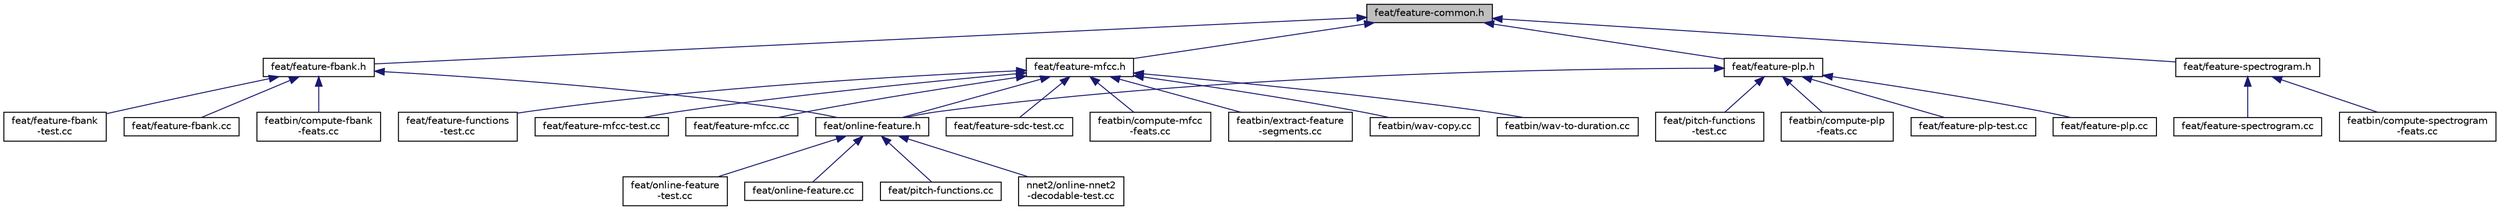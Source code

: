 digraph "feat/feature-common.h"
{
  edge [fontname="Helvetica",fontsize="10",labelfontname="Helvetica",labelfontsize="10"];
  node [fontname="Helvetica",fontsize="10",shape=record];
  Node68 [label="feat/feature-common.h",height=0.2,width=0.4,color="black", fillcolor="grey75", style="filled", fontcolor="black"];
  Node68 -> Node69 [dir="back",color="midnightblue",fontsize="10",style="solid",fontname="Helvetica"];
  Node69 [label="feat/feature-fbank.h",height=0.2,width=0.4,color="black", fillcolor="white", style="filled",URL="$feature-fbank_8h.html"];
  Node69 -> Node70 [dir="back",color="midnightblue",fontsize="10",style="solid",fontname="Helvetica"];
  Node70 [label="feat/feature-fbank\l-test.cc",height=0.2,width=0.4,color="black", fillcolor="white", style="filled",URL="$feature-fbank-test_8cc.html"];
  Node69 -> Node71 [dir="back",color="midnightblue",fontsize="10",style="solid",fontname="Helvetica"];
  Node71 [label="feat/feature-fbank.cc",height=0.2,width=0.4,color="black", fillcolor="white", style="filled",URL="$feature-fbank_8cc.html"];
  Node69 -> Node72 [dir="back",color="midnightblue",fontsize="10",style="solid",fontname="Helvetica"];
  Node72 [label="feat/online-feature.h",height=0.2,width=0.4,color="black", fillcolor="white", style="filled",URL="$online-feature_8h.html"];
  Node72 -> Node73 [dir="back",color="midnightblue",fontsize="10",style="solid",fontname="Helvetica"];
  Node73 [label="feat/online-feature\l-test.cc",height=0.2,width=0.4,color="black", fillcolor="white", style="filled",URL="$online-feature-test_8cc.html"];
  Node72 -> Node74 [dir="back",color="midnightblue",fontsize="10",style="solid",fontname="Helvetica"];
  Node74 [label="feat/online-feature.cc",height=0.2,width=0.4,color="black", fillcolor="white", style="filled",URL="$online-feature_8cc.html"];
  Node72 -> Node75 [dir="back",color="midnightblue",fontsize="10",style="solid",fontname="Helvetica"];
  Node75 [label="feat/pitch-functions.cc",height=0.2,width=0.4,color="black", fillcolor="white", style="filled",URL="$pitch-functions_8cc.html"];
  Node72 -> Node76 [dir="back",color="midnightblue",fontsize="10",style="solid",fontname="Helvetica"];
  Node76 [label="nnet2/online-nnet2\l-decodable-test.cc",height=0.2,width=0.4,color="black", fillcolor="white", style="filled",URL="$online-nnet2-decodable-test_8cc.html"];
  Node69 -> Node77 [dir="back",color="midnightblue",fontsize="10",style="solid",fontname="Helvetica"];
  Node77 [label="featbin/compute-fbank\l-feats.cc",height=0.2,width=0.4,color="black", fillcolor="white", style="filled",URL="$compute-fbank-feats_8cc.html"];
  Node68 -> Node78 [dir="back",color="midnightblue",fontsize="10",style="solid",fontname="Helvetica"];
  Node78 [label="feat/feature-mfcc.h",height=0.2,width=0.4,color="black", fillcolor="white", style="filled",URL="$feature-mfcc_8h.html"];
  Node78 -> Node79 [dir="back",color="midnightblue",fontsize="10",style="solid",fontname="Helvetica"];
  Node79 [label="feat/feature-functions\l-test.cc",height=0.2,width=0.4,color="black", fillcolor="white", style="filled",URL="$feature-functions-test_8cc.html"];
  Node78 -> Node80 [dir="back",color="midnightblue",fontsize="10",style="solid",fontname="Helvetica"];
  Node80 [label="feat/feature-mfcc-test.cc",height=0.2,width=0.4,color="black", fillcolor="white", style="filled",URL="$feature-mfcc-test_8cc.html"];
  Node78 -> Node81 [dir="back",color="midnightblue",fontsize="10",style="solid",fontname="Helvetica"];
  Node81 [label="feat/feature-mfcc.cc",height=0.2,width=0.4,color="black", fillcolor="white", style="filled",URL="$feature-mfcc_8cc.html"];
  Node78 -> Node82 [dir="back",color="midnightblue",fontsize="10",style="solid",fontname="Helvetica"];
  Node82 [label="feat/feature-sdc-test.cc",height=0.2,width=0.4,color="black", fillcolor="white", style="filled",URL="$feature-sdc-test_8cc.html"];
  Node78 -> Node72 [dir="back",color="midnightblue",fontsize="10",style="solid",fontname="Helvetica"];
  Node78 -> Node83 [dir="back",color="midnightblue",fontsize="10",style="solid",fontname="Helvetica"];
  Node83 [label="featbin/compute-mfcc\l-feats.cc",height=0.2,width=0.4,color="black", fillcolor="white", style="filled",URL="$compute-mfcc-feats_8cc.html"];
  Node78 -> Node84 [dir="back",color="midnightblue",fontsize="10",style="solid",fontname="Helvetica"];
  Node84 [label="featbin/extract-feature\l-segments.cc",height=0.2,width=0.4,color="black", fillcolor="white", style="filled",URL="$extract-feature-segments_8cc.html"];
  Node78 -> Node85 [dir="back",color="midnightblue",fontsize="10",style="solid",fontname="Helvetica"];
  Node85 [label="featbin/wav-copy.cc",height=0.2,width=0.4,color="black", fillcolor="white", style="filled",URL="$wav-copy_8cc.html"];
  Node78 -> Node86 [dir="back",color="midnightblue",fontsize="10",style="solid",fontname="Helvetica"];
  Node86 [label="featbin/wav-to-duration.cc",height=0.2,width=0.4,color="black", fillcolor="white", style="filled",URL="$wav-to-duration_8cc.html"];
  Node68 -> Node87 [dir="back",color="midnightblue",fontsize="10",style="solid",fontname="Helvetica"];
  Node87 [label="feat/feature-plp.h",height=0.2,width=0.4,color="black", fillcolor="white", style="filled",URL="$feature-plp_8h.html"];
  Node87 -> Node88 [dir="back",color="midnightblue",fontsize="10",style="solid",fontname="Helvetica"];
  Node88 [label="feat/feature-plp-test.cc",height=0.2,width=0.4,color="black", fillcolor="white", style="filled",URL="$feature-plp-test_8cc.html"];
  Node87 -> Node89 [dir="back",color="midnightblue",fontsize="10",style="solid",fontname="Helvetica"];
  Node89 [label="feat/feature-plp.cc",height=0.2,width=0.4,color="black", fillcolor="white", style="filled",URL="$feature-plp_8cc.html"];
  Node87 -> Node72 [dir="back",color="midnightblue",fontsize="10",style="solid",fontname="Helvetica"];
  Node87 -> Node90 [dir="back",color="midnightblue",fontsize="10",style="solid",fontname="Helvetica"];
  Node90 [label="feat/pitch-functions\l-test.cc",height=0.2,width=0.4,color="black", fillcolor="white", style="filled",URL="$pitch-functions-test_8cc.html"];
  Node87 -> Node91 [dir="back",color="midnightblue",fontsize="10",style="solid",fontname="Helvetica"];
  Node91 [label="featbin/compute-plp\l-feats.cc",height=0.2,width=0.4,color="black", fillcolor="white", style="filled",URL="$compute-plp-feats_8cc.html"];
  Node68 -> Node92 [dir="back",color="midnightblue",fontsize="10",style="solid",fontname="Helvetica"];
  Node92 [label="feat/feature-spectrogram.h",height=0.2,width=0.4,color="black", fillcolor="white", style="filled",URL="$feature-spectrogram_8h.html"];
  Node92 -> Node93 [dir="back",color="midnightblue",fontsize="10",style="solid",fontname="Helvetica"];
  Node93 [label="feat/feature-spectrogram.cc",height=0.2,width=0.4,color="black", fillcolor="white", style="filled",URL="$feature-spectrogram_8cc.html"];
  Node92 -> Node94 [dir="back",color="midnightblue",fontsize="10",style="solid",fontname="Helvetica"];
  Node94 [label="featbin/compute-spectrogram\l-feats.cc",height=0.2,width=0.4,color="black", fillcolor="white", style="filled",URL="$compute-spectrogram-feats_8cc.html"];
}
